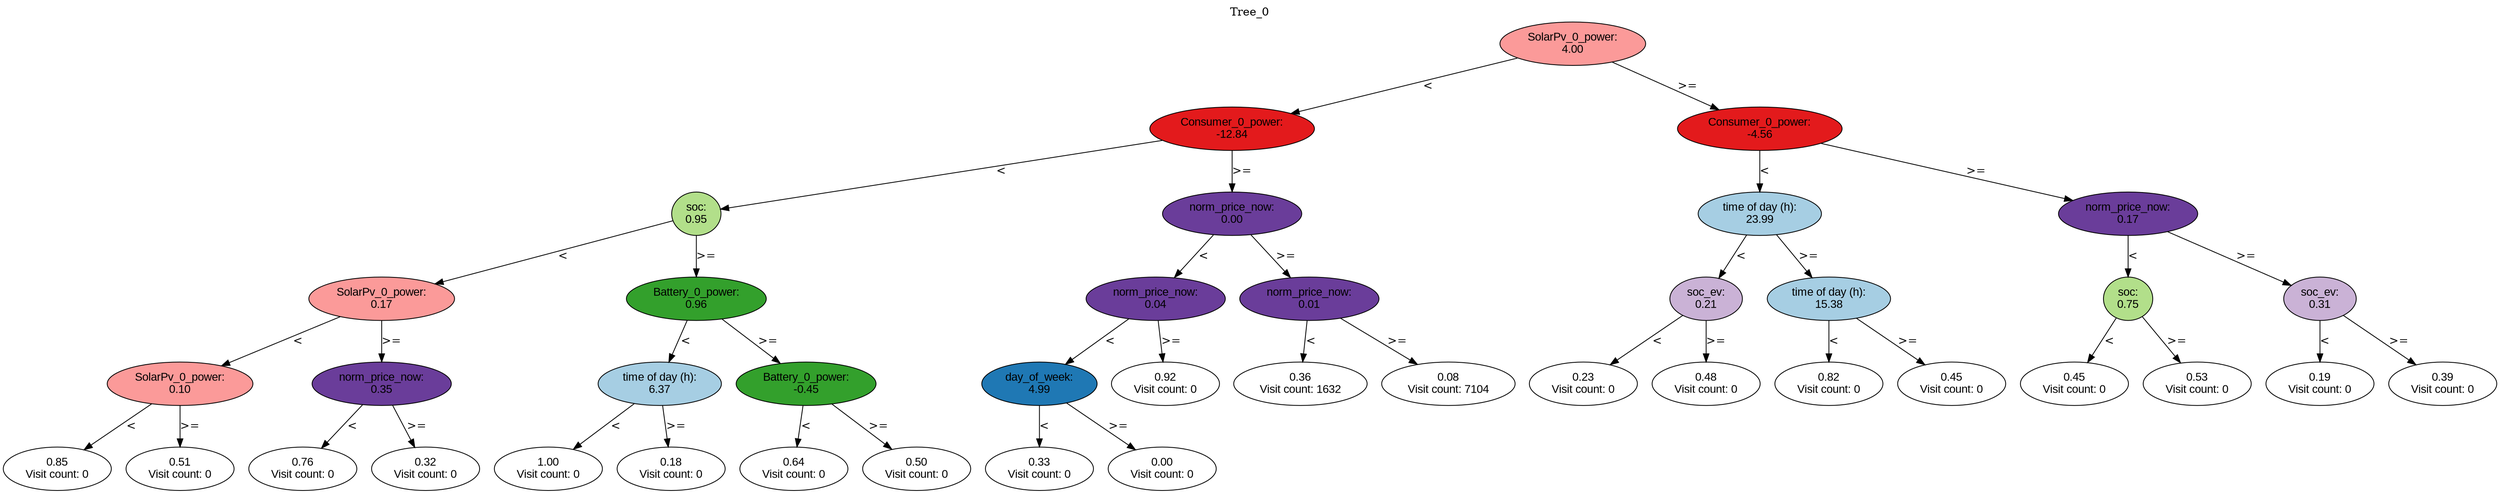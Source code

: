 digraph BST {
    node [fontname="Arial" style=filled colorscheme=paired12];
    0 [ label = "SolarPv_0_power:
4.00" fillcolor=5];
    1 [ label = "Consumer_0_power:
-12.84" fillcolor=6];
    2 [ label = "soc:
0.95" fillcolor=3];
    3 [ label = "SolarPv_0_power:
0.17" fillcolor=5];
    4 [ label = "SolarPv_0_power:
0.10" fillcolor=5];
    5 [ label = "0.85
Visit count: 0" fillcolor=white];
    6 [ label = "0.51
Visit count: 0" fillcolor=white];
    7 [ label = "norm_price_now:
0.35" fillcolor=10];
    8 [ label = "0.76
Visit count: 0" fillcolor=white];
    9 [ label = "0.32
Visit count: 0" fillcolor=white];
    10 [ label = "Battery_0_power:
0.96" fillcolor=4];
    11 [ label = "time of day (h):
6.37" fillcolor=1];
    12 [ label = "1.00
Visit count: 0" fillcolor=white];
    13 [ label = "0.18
Visit count: 0" fillcolor=white];
    14 [ label = "Battery_0_power:
-0.45" fillcolor=4];
    15 [ label = "0.64
Visit count: 0" fillcolor=white];
    16 [ label = "0.50
Visit count: 0" fillcolor=white];
    17 [ label = "norm_price_now:
0.00" fillcolor=10];
    18 [ label = "norm_price_now:
0.04" fillcolor=10];
    19 [ label = "day_of_week:
4.99" fillcolor=2];
    20 [ label = "0.33
Visit count: 0" fillcolor=white];
    21 [ label = "0.00
Visit count: 0" fillcolor=white];
    22 [ label = "0.92
Visit count: 0" fillcolor=white];
    23 [ label = "norm_price_now:
0.01" fillcolor=10];
    24 [ label = "0.36
Visit count: 1632" fillcolor=white];
    25 [ label = "0.08
Visit count: 7104" fillcolor=white];
    26 [ label = "Consumer_0_power:
-4.56" fillcolor=6];
    27 [ label = "time of day (h):
23.99" fillcolor=1];
    28 [ label = "soc_ev:
0.21" fillcolor=9];
    29 [ label = "0.23
Visit count: 0" fillcolor=white];
    30 [ label = "0.48
Visit count: 0" fillcolor=white];
    31 [ label = "time of day (h):
15.38" fillcolor=1];
    32 [ label = "0.82
Visit count: 0" fillcolor=white];
    33 [ label = "0.45
Visit count: 0" fillcolor=white];
    34 [ label = "norm_price_now:
0.17" fillcolor=10];
    35 [ label = "soc:
0.75" fillcolor=3];
    36 [ label = "0.45
Visit count: 0" fillcolor=white];
    37 [ label = "0.53
Visit count: 0" fillcolor=white];
    38 [ label = "soc_ev:
0.31" fillcolor=9];
    39 [ label = "0.19
Visit count: 0" fillcolor=white];
    40 [ label = "0.39
Visit count: 0" fillcolor=white];

    0  -> 1[ label = "<"];
    0  -> 26[ label = ">="];
    1  -> 2[ label = "<"];
    1  -> 17[ label = ">="];
    2  -> 3[ label = "<"];
    2  -> 10[ label = ">="];
    3  -> 4[ label = "<"];
    3  -> 7[ label = ">="];
    4  -> 5[ label = "<"];
    4  -> 6[ label = ">="];
    7  -> 8[ label = "<"];
    7  -> 9[ label = ">="];
    10  -> 11[ label = "<"];
    10  -> 14[ label = ">="];
    11  -> 12[ label = "<"];
    11  -> 13[ label = ">="];
    14  -> 15[ label = "<"];
    14  -> 16[ label = ">="];
    17  -> 18[ label = "<"];
    17  -> 23[ label = ">="];
    18  -> 19[ label = "<"];
    18  -> 22[ label = ">="];
    19  -> 20[ label = "<"];
    19  -> 21[ label = ">="];
    23  -> 24[ label = "<"];
    23  -> 25[ label = ">="];
    26  -> 27[ label = "<"];
    26  -> 34[ label = ">="];
    27  -> 28[ label = "<"];
    27  -> 31[ label = ">="];
    28  -> 29[ label = "<"];
    28  -> 30[ label = ">="];
    31  -> 32[ label = "<"];
    31  -> 33[ label = ">="];
    34  -> 35[ label = "<"];
    34  -> 38[ label = ">="];
    35  -> 36[ label = "<"];
    35  -> 37[ label = ">="];
    38  -> 39[ label = "<"];
    38  -> 40[ label = ">="];

    labelloc="t";
    label="Tree_0";
}